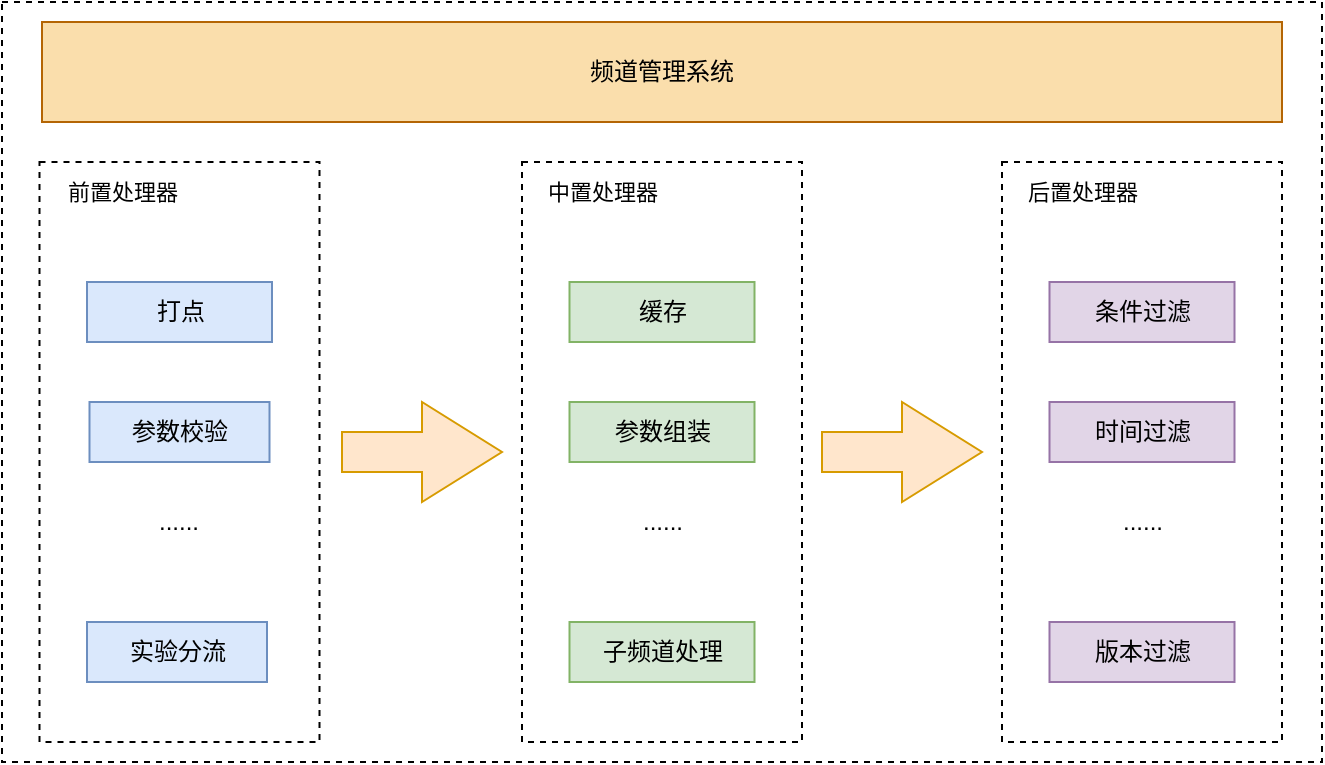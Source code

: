 <mxfile version="21.6.6" type="github">
  <diagram name="第 1 页" id="AlSvUqyxqbuitTiHdXQj">
    <mxGraphModel dx="1050" dy="630" grid="1" gridSize="10" guides="1" tooltips="1" connect="1" arrows="1" fold="1" page="1" pageScale="1" pageWidth="827" pageHeight="1169" math="0" shadow="0">
      <root>
        <mxCell id="0" />
        <mxCell id="1" parent="0" />
        <mxCell id="Ef43VHNCsAQ649JXsF7B-38" value="" style="rounded=0;whiteSpace=wrap;html=1;strokeColor=default;dashed=1;strokeWidth=1;" vertex="1" parent="1">
          <mxGeometry x="190" y="110" width="660" height="380" as="geometry" />
        </mxCell>
        <mxCell id="Ef43VHNCsAQ649JXsF7B-2" value="频道管理系统" style="rounded=0;whiteSpace=wrap;html=1;fillColor=#FADEAC;strokeColor=#b46504;" vertex="1" parent="1">
          <mxGeometry x="210" y="120" width="620" height="50" as="geometry" />
        </mxCell>
        <mxCell id="Ef43VHNCsAQ649JXsF7B-3" value="" style="rounded=0;whiteSpace=wrap;html=1;dashed=1;" vertex="1" parent="1">
          <mxGeometry x="208.75" y="190" width="140" height="290" as="geometry" />
        </mxCell>
        <mxCell id="Ef43VHNCsAQ649JXsF7B-4" value="" style="rounded=0;whiteSpace=wrap;html=1;dashed=1;" vertex="1" parent="1">
          <mxGeometry x="450" y="190" width="140" height="290" as="geometry" />
        </mxCell>
        <mxCell id="Ef43VHNCsAQ649JXsF7B-5" value="" style="rounded=0;whiteSpace=wrap;html=1;dashed=1;" vertex="1" parent="1">
          <mxGeometry x="690" y="190" width="140" height="290" as="geometry" />
        </mxCell>
        <mxCell id="Ef43VHNCsAQ649JXsF7B-14" value="打点" style="rounded=0;whiteSpace=wrap;html=1;fillColor=#dae8fc;strokeColor=#6c8ebf;" vertex="1" parent="1">
          <mxGeometry x="232.5" y="250" width="92.5" height="30" as="geometry" />
        </mxCell>
        <mxCell id="Ef43VHNCsAQ649JXsF7B-15" value="" style="verticalLabelPosition=bottom;verticalAlign=top;html=1;strokeWidth=1;shape=mxgraph.arrows2.arrow;dy=0.6;dx=40;notch=0;fillColor=#ffe6cc;strokeColor=#d79b00;" vertex="1" parent="1">
          <mxGeometry x="360" y="310" width="80" height="50" as="geometry" />
        </mxCell>
        <mxCell id="Ef43VHNCsAQ649JXsF7B-16" value="参数校验" style="rounded=0;whiteSpace=wrap;html=1;fillColor=#dae8fc;strokeColor=#6c8ebf;" vertex="1" parent="1">
          <mxGeometry x="233.75" y="310" width="90" height="30" as="geometry" />
        </mxCell>
        <mxCell id="Ef43VHNCsAQ649JXsF7B-17" value="&lt;span style=&quot;border-color: var(--border-color);&quot;&gt;&lt;font style=&quot;font-size: 11px;&quot;&gt;前置处理器&lt;/font&gt;&lt;/span&gt;" style="text;html=1;align=center;verticalAlign=middle;resizable=0;points=[];autosize=1;strokeColor=none;fillColor=none;" vertex="1" parent="1">
          <mxGeometry x="210" y="190" width="80" height="30" as="geometry" />
        </mxCell>
        <mxCell id="Ef43VHNCsAQ649JXsF7B-18" value="&lt;span style=&quot;border-color: var(--border-color);&quot;&gt;&lt;font style=&quot;font-size: 11px;&quot;&gt;后置处理器&lt;/font&gt;&lt;/span&gt;" style="text;html=1;align=center;verticalAlign=middle;resizable=0;points=[];autosize=1;strokeColor=none;fillColor=none;" vertex="1" parent="1">
          <mxGeometry x="690" y="190" width="80" height="30" as="geometry" />
        </mxCell>
        <mxCell id="Ef43VHNCsAQ649JXsF7B-19" value="&lt;span style=&quot;border-color: var(--border-color);&quot;&gt;&lt;font style=&quot;font-size: 11px;&quot;&gt;中置处理器&lt;/font&gt;&lt;/span&gt;" style="text;html=1;align=center;verticalAlign=middle;resizable=0;points=[];autosize=1;strokeColor=none;fillColor=none;" vertex="1" parent="1">
          <mxGeometry x="450" y="190" width="80" height="30" as="geometry" />
        </mxCell>
        <mxCell id="Ef43VHNCsAQ649JXsF7B-20" value="实验分流" style="rounded=0;whiteSpace=wrap;html=1;fillColor=#dae8fc;strokeColor=#6c8ebf;" vertex="1" parent="1">
          <mxGeometry x="232.5" y="420" width="90" height="30" as="geometry" />
        </mxCell>
        <mxCell id="Ef43VHNCsAQ649JXsF7B-23" value="" style="verticalLabelPosition=bottom;verticalAlign=top;html=1;strokeWidth=1;shape=mxgraph.arrows2.arrow;dy=0.6;dx=40;notch=0;fillColor=#ffe6cc;strokeColor=#d79b00;" vertex="1" parent="1">
          <mxGeometry x="600" y="310" width="80" height="50" as="geometry" />
        </mxCell>
        <mxCell id="Ef43VHNCsAQ649JXsF7B-26" value="缓存" style="rounded=0;whiteSpace=wrap;html=1;fillColor=#d5e8d4;strokeColor=#82b366;" vertex="1" parent="1">
          <mxGeometry x="473.75" y="250" width="92.5" height="30" as="geometry" />
        </mxCell>
        <mxCell id="Ef43VHNCsAQ649JXsF7B-27" value="参数组装" style="rounded=0;whiteSpace=wrap;html=1;fillColor=#d5e8d4;strokeColor=#82b366;" vertex="1" parent="1">
          <mxGeometry x="473.75" y="310" width="92.5" height="30" as="geometry" />
        </mxCell>
        <mxCell id="Ef43VHNCsAQ649JXsF7B-28" value="子频道处理" style="rounded=0;whiteSpace=wrap;html=1;fillColor=#d5e8d4;strokeColor=#82b366;" vertex="1" parent="1">
          <mxGeometry x="473.75" y="420" width="92.5" height="30" as="geometry" />
        </mxCell>
        <mxCell id="Ef43VHNCsAQ649JXsF7B-29" value="条件过滤" style="rounded=0;whiteSpace=wrap;html=1;fillColor=#e1d5e7;strokeColor=#9673a6;" vertex="1" parent="1">
          <mxGeometry x="713.75" y="250" width="92.5" height="30" as="geometry" />
        </mxCell>
        <mxCell id="Ef43VHNCsAQ649JXsF7B-30" value="时间过滤" style="rounded=0;whiteSpace=wrap;html=1;fillColor=#e1d5e7;strokeColor=#9673a6;" vertex="1" parent="1">
          <mxGeometry x="713.75" y="310" width="92.5" height="30" as="geometry" />
        </mxCell>
        <mxCell id="Ef43VHNCsAQ649JXsF7B-31" value="版本过滤" style="rounded=0;whiteSpace=wrap;html=1;fillColor=#e1d5e7;strokeColor=#9673a6;" vertex="1" parent="1">
          <mxGeometry x="713.75" y="420" width="92.5" height="30" as="geometry" />
        </mxCell>
        <mxCell id="Ef43VHNCsAQ649JXsF7B-35" value="......" style="text;html=1;align=center;verticalAlign=middle;resizable=0;points=[];autosize=1;strokeColor=none;fillColor=none;" vertex="1" parent="1">
          <mxGeometry x="257.5" y="355" width="40" height="30" as="geometry" />
        </mxCell>
        <mxCell id="Ef43VHNCsAQ649JXsF7B-36" value="......" style="text;html=1;align=center;verticalAlign=middle;resizable=0;points=[];autosize=1;strokeColor=none;fillColor=none;" vertex="1" parent="1">
          <mxGeometry x="740" y="355" width="40" height="30" as="geometry" />
        </mxCell>
        <mxCell id="Ef43VHNCsAQ649JXsF7B-37" value="......" style="text;html=1;align=center;verticalAlign=middle;resizable=0;points=[];autosize=1;strokeColor=none;fillColor=none;" vertex="1" parent="1">
          <mxGeometry x="500" y="355" width="40" height="30" as="geometry" />
        </mxCell>
      </root>
    </mxGraphModel>
  </diagram>
</mxfile>
